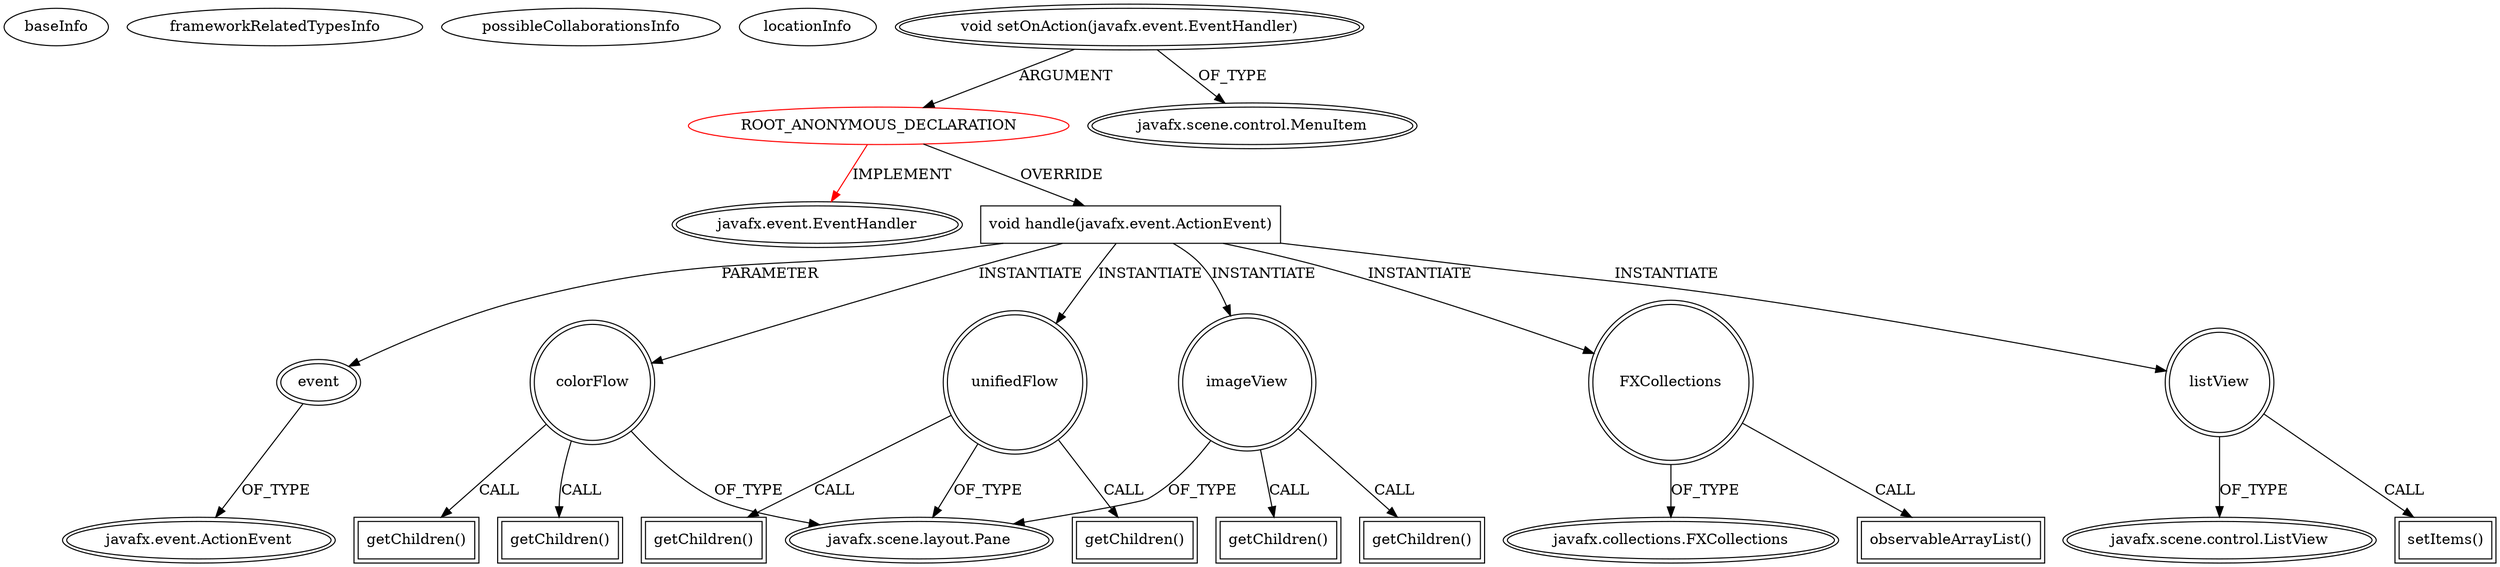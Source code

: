 digraph {
baseInfo[graphId=4931,category="extension_graph",isAnonymous=true,possibleRelation=false]
frameworkRelatedTypesInfo[0="javafx.event.EventHandler"]
possibleCollaborationsInfo[]
locationInfo[projectName="zvakanaka-bitbit",filePath="/zvakanaka-bitbit/bitbit-master/src/bitbit/BitBit.java",contextSignature="void setupMenus(javafx.stage.Stage)",graphId="4931"]
0[label="ROOT_ANONYMOUS_DECLARATION",vertexType="ROOT_ANONYMOUS_DECLARATION",isFrameworkType=false,color=red]
1[label="javafx.event.EventHandler",vertexType="FRAMEWORK_INTERFACE_TYPE",isFrameworkType=true,peripheries=2]
2[label="void setOnAction(javafx.event.EventHandler)",vertexType="OUTSIDE_CALL",isFrameworkType=true,peripheries=2]
3[label="javafx.scene.control.MenuItem",vertexType="FRAMEWORK_CLASS_TYPE",isFrameworkType=true,peripheries=2]
4[label="void handle(javafx.event.ActionEvent)",vertexType="OVERRIDING_METHOD_DECLARATION",isFrameworkType=false,shape=box]
5[label="event",vertexType="PARAMETER_DECLARATION",isFrameworkType=true,peripheries=2]
6[label="javafx.event.ActionEvent",vertexType="FRAMEWORK_CLASS_TYPE",isFrameworkType=true,peripheries=2]
7[label="imageView",vertexType="VARIABLE_EXPRESION",isFrameworkType=true,peripheries=2,shape=circle]
9[label="javafx.scene.layout.Pane",vertexType="FRAMEWORK_CLASS_TYPE",isFrameworkType=true,peripheries=2]
8[label="getChildren()",vertexType="INSIDE_CALL",isFrameworkType=true,peripheries=2,shape=box]
11[label="getChildren()",vertexType="INSIDE_CALL",isFrameworkType=true,peripheries=2,shape=box]
12[label="colorFlow",vertexType="VARIABLE_EXPRESION",isFrameworkType=true,peripheries=2,shape=circle]
13[label="getChildren()",vertexType="INSIDE_CALL",isFrameworkType=true,peripheries=2,shape=box]
16[label="getChildren()",vertexType="INSIDE_CALL",isFrameworkType=true,peripheries=2,shape=box]
17[label="unifiedFlow",vertexType="VARIABLE_EXPRESION",isFrameworkType=true,peripheries=2,shape=circle]
18[label="getChildren()",vertexType="INSIDE_CALL",isFrameworkType=true,peripheries=2,shape=box]
21[label="getChildren()",vertexType="INSIDE_CALL",isFrameworkType=true,peripheries=2,shape=box]
22[label="FXCollections",vertexType="VARIABLE_EXPRESION",isFrameworkType=true,peripheries=2,shape=circle]
24[label="javafx.collections.FXCollections",vertexType="FRAMEWORK_CLASS_TYPE",isFrameworkType=true,peripheries=2]
23[label="observableArrayList()",vertexType="INSIDE_CALL",isFrameworkType=true,peripheries=2,shape=box]
25[label="listView",vertexType="VARIABLE_EXPRESION",isFrameworkType=true,peripheries=2,shape=circle]
27[label="javafx.scene.control.ListView",vertexType="FRAMEWORK_CLASS_TYPE",isFrameworkType=true,peripheries=2]
26[label="setItems()",vertexType="INSIDE_CALL",isFrameworkType=true,peripheries=2,shape=box]
0->1[label="IMPLEMENT",color=red]
2->0[label="ARGUMENT"]
2->3[label="OF_TYPE"]
0->4[label="OVERRIDE"]
5->6[label="OF_TYPE"]
4->5[label="PARAMETER"]
4->7[label="INSTANTIATE"]
7->9[label="OF_TYPE"]
7->8[label="CALL"]
7->11[label="CALL"]
4->12[label="INSTANTIATE"]
12->9[label="OF_TYPE"]
12->13[label="CALL"]
12->16[label="CALL"]
4->17[label="INSTANTIATE"]
17->9[label="OF_TYPE"]
17->18[label="CALL"]
17->21[label="CALL"]
4->22[label="INSTANTIATE"]
22->24[label="OF_TYPE"]
22->23[label="CALL"]
4->25[label="INSTANTIATE"]
25->27[label="OF_TYPE"]
25->26[label="CALL"]
}

